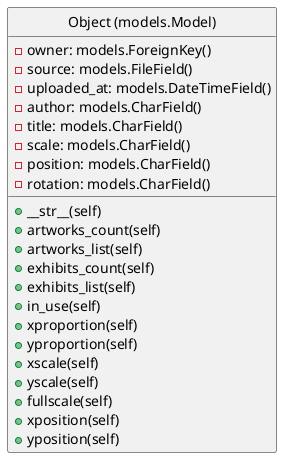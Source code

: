 @startuml

hide circle

class "Object (models.Model)" as C {
  {field} - owner: models.ForeignKey()
  {field} - source: models.FileField()
  {field} - uploaded_at: models.DateTimeField()
  {field} - author: models.CharField() 
  {field} - title: models.CharField()
  {field} - scale: models.CharField()
  {field} - position: models.CharField()
  {field} - rotation: models.CharField()
  {method} + __str__(self) 
  {method} + artworks_count(self)
  {method} + artworks_list(self)
  {method} + exhibits_count(self)
  {method} + exhibits_list(self)
  {method} + in_use(self) 
  {method} + xproportion(self)
  {method} + yproportion(self)
  {method} + xscale(self)
  {method} + yscale(self)
  {method} + fullscale(self)
  {method} + xposition(self)
  {method} + yposition(self)
}
 
@enduml


